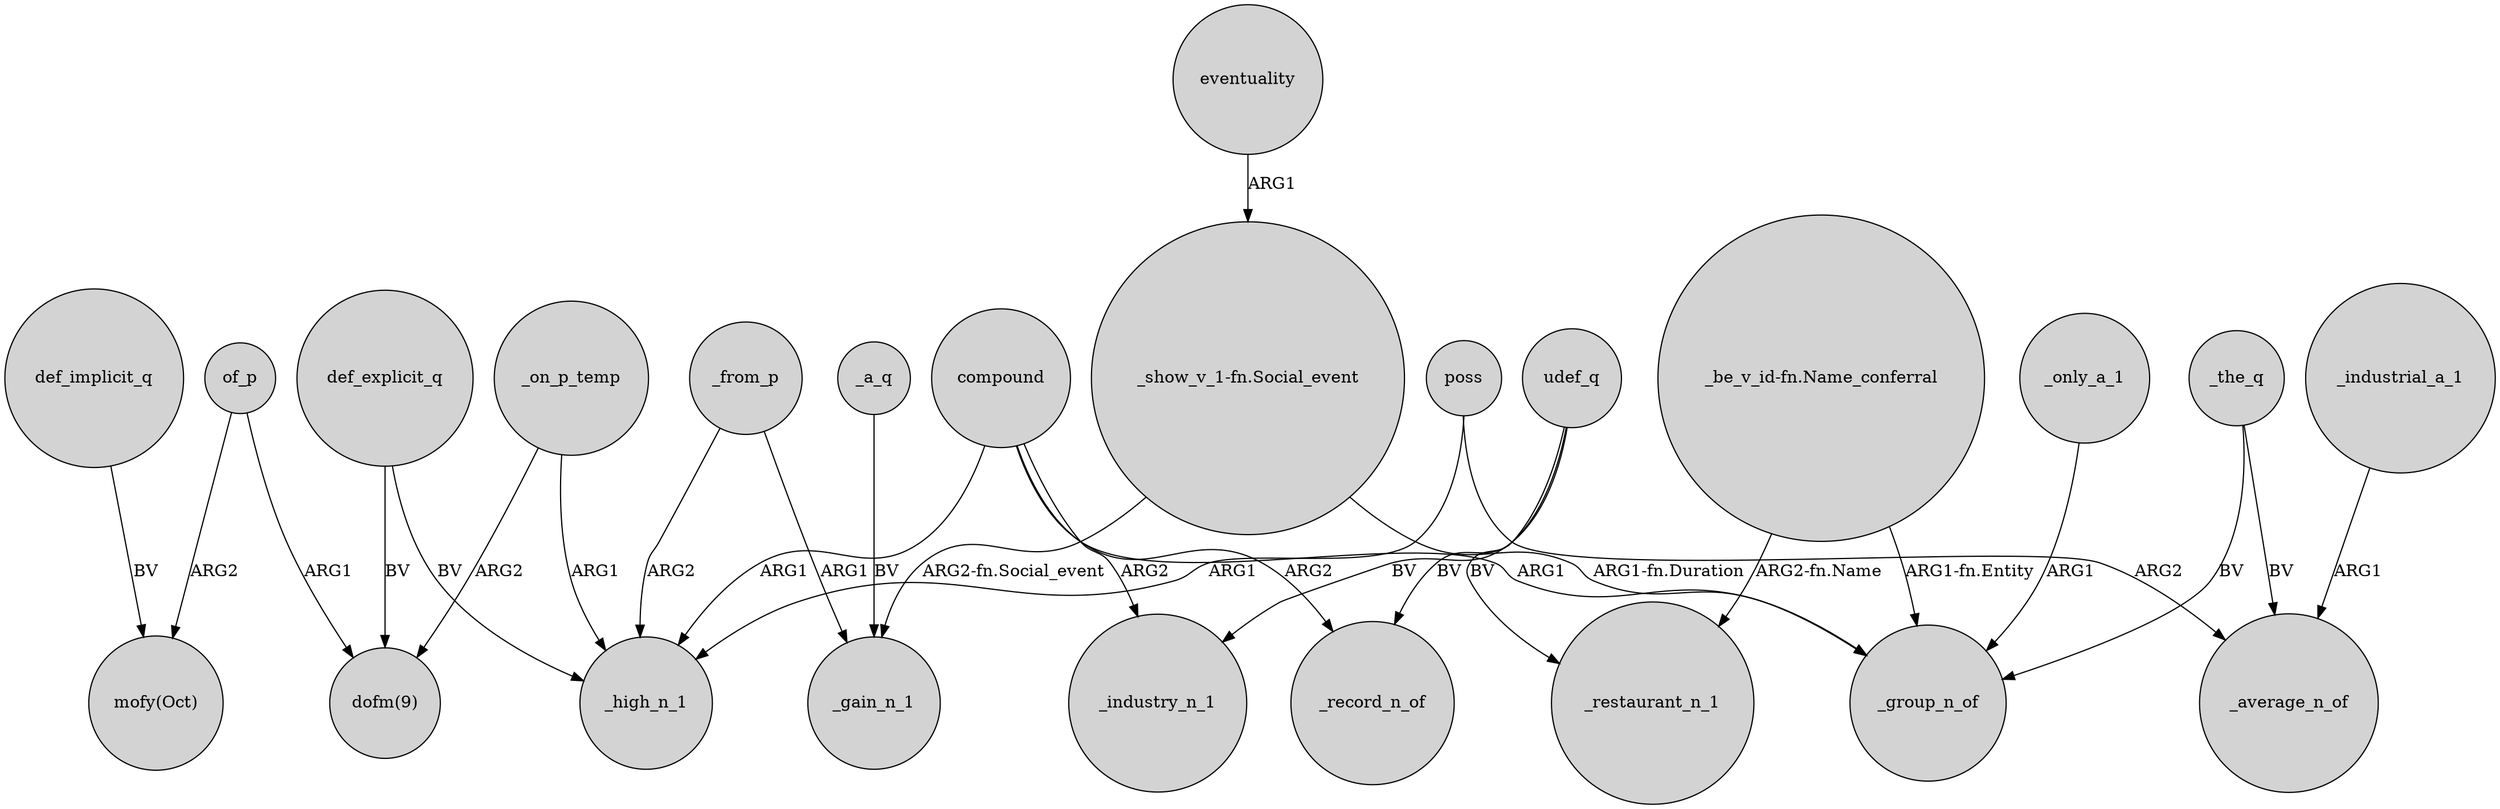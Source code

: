 digraph {
	node [shape=circle style=filled]
	def_explicit_q -> "dofm(9)" [label=BV]
	_on_p_temp -> "dofm(9)" [label=ARG2]
	_from_p -> _high_n_1 [label=ARG2]
	_only_a_1 -> _group_n_of [label=ARG1]
	compound -> _industry_n_1 [label=ARG2]
	udef_q -> _record_n_of [label=BV]
	poss -> _average_n_of [label=ARG2]
	_the_q -> _average_n_of [label=BV]
	of_p -> "mofy(Oct)" [label=ARG2]
	poss -> _high_n_1 [label=ARG1]
	"_be_v_id-fn.Name_conferral" -> _group_n_of [label="ARG1-fn.Entity"]
	compound -> _record_n_of [label=ARG2]
	"_show_v_1-fn.Social_event" -> _group_n_of [label="ARG1-fn.Duration"]
	compound -> _high_n_1 [label=ARG1]
	compound -> _group_n_of [label=ARG1]
	"_show_v_1-fn.Social_event" -> _gain_n_1 [label="ARG2-fn.Social_event"]
	udef_q -> _restaurant_n_1 [label=BV]
	def_explicit_q -> _high_n_1 [label=BV]
	_the_q -> _group_n_of [label=BV]
	_a_q -> _gain_n_1 [label=BV]
	of_p -> "dofm(9)" [label=ARG1]
	def_implicit_q -> "mofy(Oct)" [label=BV]
	udef_q -> _industry_n_1 [label=BV]
	_on_p_temp -> _high_n_1 [label=ARG1]
	eventuality -> "_show_v_1-fn.Social_event" [label=ARG1]
	_from_p -> _gain_n_1 [label=ARG1]
	"_be_v_id-fn.Name_conferral" -> _restaurant_n_1 [label="ARG2-fn.Name"]
	_industrial_a_1 -> _average_n_of [label=ARG1]
}

